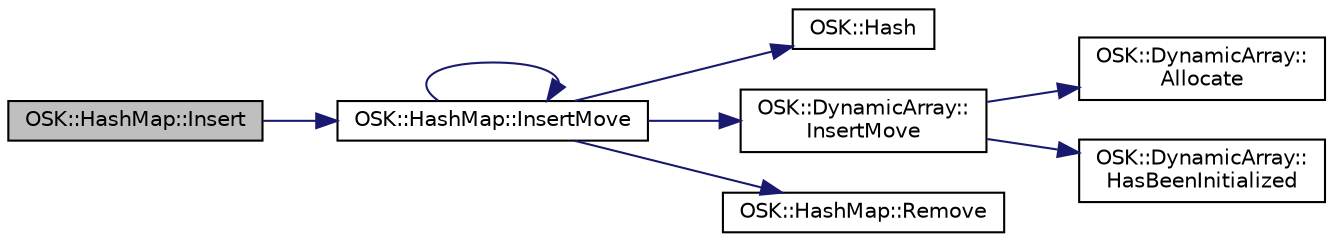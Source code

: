 digraph "OSK::HashMap::Insert"
{
 // LATEX_PDF_SIZE
  edge [fontname="Helvetica",fontsize="10",labelfontname="Helvetica",labelfontsize="10"];
  node [fontname="Helvetica",fontsize="10",shape=record];
  rankdir="LR";
  Node1 [label="OSK::HashMap::Insert",height=0.2,width=0.4,color="black", fillcolor="grey75", style="filled", fontcolor="black",tooltip="Inserta una nueva pareja."];
  Node1 -> Node2 [color="midnightblue",fontsize="10",style="solid"];
  Node2 [label="OSK::HashMap::InsertMove",height=0.2,width=0.4,color="black", fillcolor="white", style="filled",URL="$class_o_s_k_1_1_hash_map.html#abfd69f8b5dcf50032a7cde3ba1bb7721",tooltip="Inserta una nueva pareja."];
  Node2 -> Node3 [color="midnightblue",fontsize="10",style="solid"];
  Node3 [label="OSK::Hash",height=0.2,width=0.4,color="black", fillcolor="white", style="filled",URL="$namespace_o_s_k.html#a04b5e685357657e277fd7bc30efd93ba",tooltip=" "];
  Node2 -> Node2 [color="midnightblue",fontsize="10",style="solid"];
  Node2 -> Node4 [color="midnightblue",fontsize="10",style="solid"];
  Node4 [label="OSK::DynamicArray::\lInsertMove",height=0.2,width=0.4,color="black", fillcolor="white", style="filled",URL="$class_o_s_k_1_1_dynamic_array.html#ace6349440f58d8d6b4c696881ba7fd81",tooltip="Inserta un elemento al final del array."];
  Node4 -> Node5 [color="midnightblue",fontsize="10",style="solid"];
  Node5 [label="OSK::DynamicArray::\lAllocate",height=0.2,width=0.4,color="black", fillcolor="white", style="filled",URL="$class_o_s_k_1_1_dynamic_array.html#acf322bf27bf4bfd581079500c67171a6",tooltip="Reserva espacio para 'size' elementos. Preserva los elementos anteriores."];
  Node4 -> Node6 [color="midnightblue",fontsize="10",style="solid"];
  Node6 [label="OSK::DynamicArray::\lHasBeenInitialized",height=0.2,width=0.4,color="black", fillcolor="white", style="filled",URL="$class_o_s_k_1_1_dynamic_array.html#a24b36038b685ea5f33b2b9b279035cef",tooltip="Devuelve true si el array se ha inicializado."];
  Node2 -> Node7 [color="midnightblue",fontsize="10",style="solid"];
  Node7 [label="OSK::HashMap::Remove",height=0.2,width=0.4,color="black", fillcolor="white", style="filled",URL="$class_o_s_k_1_1_hash_map.html#a27a67cdaac41f7ac1073c248a68a5926",tooltip="Elimina una pareja."];
}
